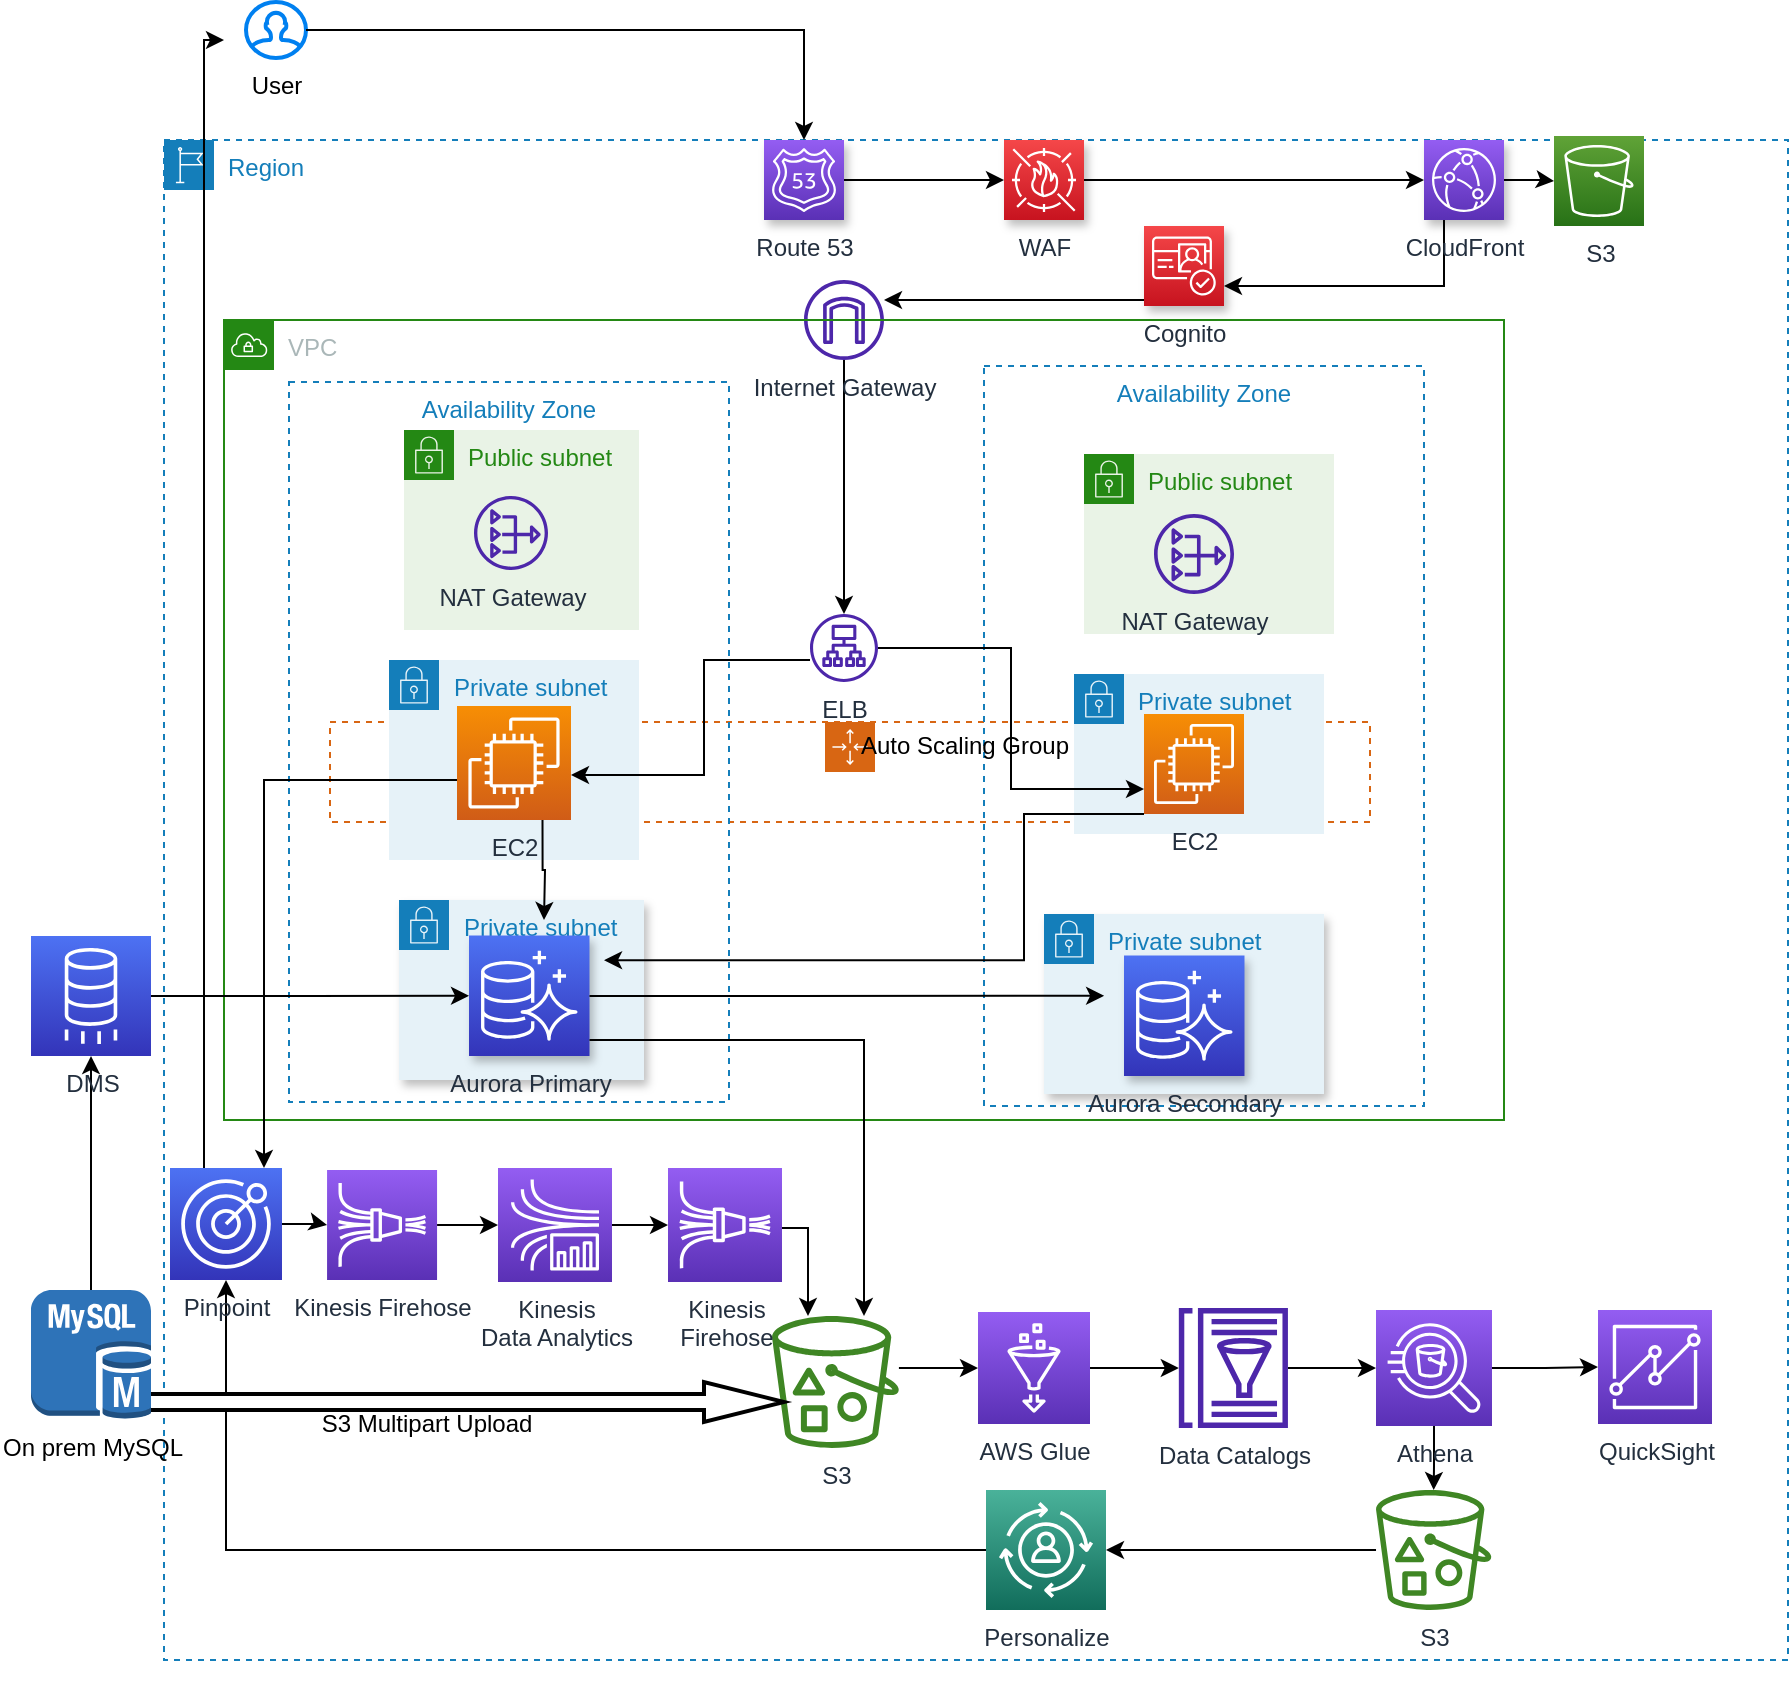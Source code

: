 <mxfile version="17.4.3" type="github">
  <diagram id="FRSoBtHujyncFjuJLg8h" name="Page-1">
    <mxGraphModel dx="2276" dy="820" grid="1" gridSize="10" guides="1" tooltips="1" connect="1" arrows="1" fold="1" page="1" pageScale="1" pageWidth="850" pageHeight="1100" math="0" shadow="0">
      <root>
        <mxCell id="0" />
        <mxCell id="1" parent="0" />
        <mxCell id="N7xInEoGNkmSRCjMhbKC-23" value="" style="points=[[0,0],[0.25,0],[0.5,0],[0.75,0],[1,0],[1,0.25],[1,0.5],[1,0.75],[1,1],[0.75,1],[0.5,1],[0.25,1],[0,1],[0,0.75],[0,0.5],[0,0.25]];outlineConnect=0;gradientColor=none;html=1;whiteSpace=wrap;fontSize=12;fontStyle=0;container=1;pointerEvents=0;collapsible=0;recursiveResize=0;shape=mxgraph.aws4.groupCenter;grIcon=mxgraph.aws4.group_auto_scaling_group;grStroke=1;strokeColor=#D86613;fillColor=none;verticalAlign=top;align=center;fontColor=#D86613;dashed=1;spacingTop=25;" parent="1" vertex="1">
          <mxGeometry x="83" y="401" width="520" height="50" as="geometry" />
        </mxCell>
        <mxCell id="N7xInEoGNkmSRCjMhbKC-1" value="Region" style="points=[[0,0],[0.25,0],[0.5,0],[0.75,0],[1,0],[1,0.25],[1,0.5],[1,0.75],[1,1],[0.75,1],[0.5,1],[0.25,1],[0,1],[0,0.75],[0,0.5],[0,0.25]];outlineConnect=0;gradientColor=none;html=1;whiteSpace=wrap;fontSize=12;fontStyle=0;container=1;pointerEvents=0;collapsible=0;recursiveResize=0;shape=mxgraph.aws4.group;grIcon=mxgraph.aws4.group_region;strokeColor=#147EBA;fillColor=none;verticalAlign=top;align=left;spacingLeft=30;fontColor=#147EBA;dashed=1;shadow=0;" parent="1" vertex="1">
          <mxGeometry y="110" width="812" height="760" as="geometry" />
        </mxCell>
        <mxCell id="N7xInEoGNkmSRCjMhbKC-61" style="edgeStyle=orthogonalEdgeStyle;rounded=0;orthogonalLoop=1;jettySize=auto;html=1;" parent="N7xInEoGNkmSRCjMhbKC-1" source="N7xInEoGNkmSRCjMhbKC-5" target="N7xInEoGNkmSRCjMhbKC-21" edge="1">
          <mxGeometry relative="1" as="geometry" />
        </mxCell>
        <mxCell id="N7xInEoGNkmSRCjMhbKC-5" value="&lt;div&gt;Internet Gateway&lt;/div&gt;&lt;div&gt;&lt;br&gt;&lt;/div&gt;" style="sketch=0;outlineConnect=0;fontColor=#232F3E;gradientColor=none;fillColor=#4D27AA;strokeColor=none;dashed=0;verticalLabelPosition=bottom;verticalAlign=top;align=center;html=1;fontSize=12;fontStyle=0;aspect=fixed;pointerEvents=1;shape=mxgraph.aws4.internet_gateway;" parent="N7xInEoGNkmSRCjMhbKC-1" vertex="1">
          <mxGeometry x="320" y="70" width="40" height="40" as="geometry" />
        </mxCell>
        <mxCell id="N7xInEoGNkmSRCjMhbKC-48" value="" style="edgeStyle=orthogonalEdgeStyle;rounded=0;orthogonalLoop=1;jettySize=auto;html=1;" parent="N7xInEoGNkmSRCjMhbKC-1" source="N7xInEoGNkmSRCjMhbKC-40" target="N7xInEoGNkmSRCjMhbKC-42" edge="1">
          <mxGeometry relative="1" as="geometry" />
        </mxCell>
        <mxCell id="N7xInEoGNkmSRCjMhbKC-40" value="&lt;div&gt;Route 53&lt;/div&gt;&lt;div&gt;&lt;br&gt;&lt;/div&gt;" style="sketch=0;points=[[0,0,0],[0.25,0,0],[0.5,0,0],[0.75,0,0],[1,0,0],[0,1,0],[0.25,1,0],[0.5,1,0],[0.75,1,0],[1,1,0],[0,0.25,0],[0,0.5,0],[0,0.75,0],[1,0.25,0],[1,0.5,0],[1,0.75,0]];outlineConnect=0;fontColor=#232F3E;gradientColor=#945DF2;gradientDirection=north;fillColor=#5A30B5;strokeColor=#ffffff;dashed=0;verticalLabelPosition=bottom;verticalAlign=top;align=center;html=1;fontSize=12;fontStyle=0;aspect=fixed;shape=mxgraph.aws4.resourceIcon;resIcon=mxgraph.aws4.route_53;shadow=1;" parent="N7xInEoGNkmSRCjMhbKC-1" vertex="1">
          <mxGeometry x="300" width="40" height="40" as="geometry" />
        </mxCell>
        <mxCell id="N7xInEoGNkmSRCjMhbKC-42" value="&lt;div&gt;WAF&lt;/div&gt;&lt;div&gt;&lt;br&gt;&lt;/div&gt;" style="sketch=0;points=[[0,0,0],[0.25,0,0],[0.5,0,0],[0.75,0,0],[1,0,0],[0,1,0],[0.25,1,0],[0.5,1,0],[0.75,1,0],[1,1,0],[0,0.25,0],[0,0.5,0],[0,0.75,0],[1,0.25,0],[1,0.5,0],[1,0.75,0]];outlineConnect=0;fontColor=#232F3E;gradientColor=#F54749;gradientDirection=north;fillColor=#C7131F;strokeColor=#ffffff;dashed=0;verticalLabelPosition=bottom;verticalAlign=top;align=center;html=1;fontSize=12;fontStyle=0;aspect=fixed;shape=mxgraph.aws4.resourceIcon;resIcon=mxgraph.aws4.waf;shadow=1;" parent="N7xInEoGNkmSRCjMhbKC-1" vertex="1">
          <mxGeometry x="420" width="40" height="40" as="geometry" />
        </mxCell>
        <mxCell id="N7xInEoGNkmSRCjMhbKC-54" value="&lt;div&gt;S3&lt;/div&gt;&lt;div&gt;&lt;br&gt;&lt;/div&gt;" style="sketch=0;points=[[0,0,0],[0.25,0,0],[0.5,0,0],[0.75,0,0],[1,0,0],[0,1,0],[0.25,1,0],[0.5,1,0],[0.75,1,0],[1,1,0],[0,0.25,0],[0,0.5,0],[0,0.75,0],[1,0.25,0],[1,0.5,0],[1,0.75,0]];outlineConnect=0;fontColor=#232F3E;gradientColor=#60A337;gradientDirection=north;fillColor=#277116;strokeColor=#ffffff;dashed=0;verticalLabelPosition=bottom;verticalAlign=top;align=center;html=1;fontSize=12;fontStyle=0;aspect=fixed;shape=mxgraph.aws4.resourceIcon;resIcon=mxgraph.aws4.s3;shadow=0;" parent="N7xInEoGNkmSRCjMhbKC-1" vertex="1">
          <mxGeometry x="695" y="-2" width="45" height="45" as="geometry" />
        </mxCell>
        <mxCell id="bzhvetLcgo5mrLud2nlG-25" value="" style="edgeStyle=orthogonalEdgeStyle;rounded=0;orthogonalLoop=1;jettySize=auto;html=1;" edge="1" parent="N7xInEoGNkmSRCjMhbKC-1" source="N7xInEoGNkmSRCjMhbKC-78" target="N7xInEoGNkmSRCjMhbKC-82">
          <mxGeometry relative="1" as="geometry">
            <Array as="points">
              <mxPoint x="380" y="614" />
              <mxPoint x="380" y="614" />
            </Array>
          </mxGeometry>
        </mxCell>
        <mxCell id="N7xInEoGNkmSRCjMhbKC-78" value="&lt;div&gt;S3&lt;/div&gt;&lt;div&gt;&lt;br&gt;&lt;/div&gt;" style="sketch=0;outlineConnect=0;fontColor=#232F3E;gradientColor=none;fillColor=#3F8624;strokeColor=none;dashed=0;verticalLabelPosition=bottom;verticalAlign=top;align=center;html=1;fontSize=12;fontStyle=0;aspect=fixed;pointerEvents=1;shape=mxgraph.aws4.bucket_with_objects;shadow=0;" parent="N7xInEoGNkmSRCjMhbKC-1" vertex="1">
          <mxGeometry x="304" y="588" width="63.47" height="66" as="geometry" />
        </mxCell>
        <mxCell id="3JxnS5d0L0PRlOjddsI_-20" value="" style="edgeStyle=orthogonalEdgeStyle;rounded=0;orthogonalLoop=1;jettySize=auto;html=1;" parent="N7xInEoGNkmSRCjMhbKC-1" source="N7xInEoGNkmSRCjMhbKC-82" target="N7xInEoGNkmSRCjMhbKC-83" edge="1">
          <mxGeometry relative="1" as="geometry" />
        </mxCell>
        <mxCell id="N7xInEoGNkmSRCjMhbKC-82" value="&lt;div&gt;AWS Glue&lt;/div&gt;&lt;div&gt;&lt;br&gt;&lt;/div&gt;" style="sketch=0;points=[[0,0,0],[0.25,0,0],[0.5,0,0],[0.75,0,0],[1,0,0],[0,1,0],[0.25,1,0],[0.5,1,0],[0.75,1,0],[1,1,0],[0,0.25,0],[0,0.5,0],[0,0.75,0],[1,0.25,0],[1,0.5,0],[1,0.75,0]];outlineConnect=0;fontColor=#232F3E;gradientColor=#945DF2;gradientDirection=north;fillColor=#5A30B5;strokeColor=#ffffff;dashed=0;verticalLabelPosition=bottom;verticalAlign=top;align=center;html=1;fontSize=12;fontStyle=0;aspect=fixed;shape=mxgraph.aws4.resourceIcon;resIcon=mxgraph.aws4.glue;shadow=0;" parent="N7xInEoGNkmSRCjMhbKC-1" vertex="1">
          <mxGeometry x="407" y="586" width="56" height="56" as="geometry" />
        </mxCell>
        <mxCell id="3JxnS5d0L0PRlOjddsI_-21" value="" style="edgeStyle=orthogonalEdgeStyle;rounded=0;orthogonalLoop=1;jettySize=auto;html=1;" parent="N7xInEoGNkmSRCjMhbKC-1" source="N7xInEoGNkmSRCjMhbKC-83" target="N7xInEoGNkmSRCjMhbKC-84" edge="1">
          <mxGeometry relative="1" as="geometry" />
        </mxCell>
        <mxCell id="N7xInEoGNkmSRCjMhbKC-83" value="&lt;div&gt;Data Catalogs&lt;/div&gt;&lt;div&gt;&lt;br&gt;&lt;/div&gt;" style="sketch=0;outlineConnect=0;fontColor=#232F3E;gradientColor=none;fillColor=#4D27AA;strokeColor=none;dashed=0;verticalLabelPosition=bottom;verticalAlign=top;align=center;html=1;fontSize=12;fontStyle=0;aspect=fixed;pointerEvents=1;shape=mxgraph.aws4.glue_data_catalog;shadow=0;" parent="N7xInEoGNkmSRCjMhbKC-1" vertex="1">
          <mxGeometry x="507" y="584" width="55.38" height="60" as="geometry" />
        </mxCell>
        <mxCell id="3JxnS5d0L0PRlOjddsI_-26" value="" style="edgeStyle=orthogonalEdgeStyle;rounded=0;orthogonalLoop=1;jettySize=auto;html=1;" parent="N7xInEoGNkmSRCjMhbKC-1" source="N7xInEoGNkmSRCjMhbKC-84" target="N7xInEoGNkmSRCjMhbKC-85" edge="1">
          <mxGeometry relative="1" as="geometry" />
        </mxCell>
        <mxCell id="3JxnS5d0L0PRlOjddsI_-29" value="" style="edgeStyle=orthogonalEdgeStyle;rounded=0;orthogonalLoop=1;jettySize=auto;html=1;" parent="N7xInEoGNkmSRCjMhbKC-1" source="N7xInEoGNkmSRCjMhbKC-84" target="kzWBI1e0YCosuCWZ6FZc-17" edge="1">
          <mxGeometry relative="1" as="geometry" />
        </mxCell>
        <mxCell id="N7xInEoGNkmSRCjMhbKC-84" value="Athena" style="sketch=0;points=[[0,0,0],[0.25,0,0],[0.5,0,0],[0.75,0,0],[1,0,0],[0,1,0],[0.25,1,0],[0.5,1,0],[0.75,1,0],[1,1,0],[0,0.25,0],[0,0.5,0],[0,0.75,0],[1,0.25,0],[1,0.5,0],[1,0.75,0]];outlineConnect=0;fontColor=#232F3E;gradientColor=#945DF2;gradientDirection=north;fillColor=#5A30B5;strokeColor=#ffffff;dashed=0;verticalLabelPosition=bottom;verticalAlign=top;align=center;html=1;fontSize=12;fontStyle=0;aspect=fixed;shape=mxgraph.aws4.resourceIcon;resIcon=mxgraph.aws4.athena;shadow=0;" parent="N7xInEoGNkmSRCjMhbKC-1" vertex="1">
          <mxGeometry x="606" y="585" width="58" height="58" as="geometry" />
        </mxCell>
        <mxCell id="N7xInEoGNkmSRCjMhbKC-85" value="&lt;div&gt;QuickSight&lt;/div&gt;&lt;div&gt;&lt;br&gt;&lt;/div&gt;" style="sketch=0;points=[[0,0,0],[0.25,0,0],[0.5,0,0],[0.75,0,0],[1,0,0],[0,1,0],[0.25,1,0],[0.5,1,0],[0.75,1,0],[1,1,0],[0,0.25,0],[0,0.5,0],[0,0.75,0],[1,0.25,0],[1,0.5,0],[1,0.75,0]];outlineConnect=0;fontColor=#232F3E;gradientColor=#945DF2;gradientDirection=north;fillColor=#5A30B5;strokeColor=#ffffff;dashed=0;verticalLabelPosition=bottom;verticalAlign=top;align=center;html=1;fontSize=12;fontStyle=0;aspect=fixed;shape=mxgraph.aws4.resourceIcon;resIcon=mxgraph.aws4.quicksight;shadow=0;" parent="N7xInEoGNkmSRCjMhbKC-1" vertex="1">
          <mxGeometry x="717" y="585" width="57" height="57" as="geometry" />
        </mxCell>
        <mxCell id="3JxnS5d0L0PRlOjddsI_-23" style="edgeStyle=orthogonalEdgeStyle;rounded=0;orthogonalLoop=1;jettySize=auto;html=1;" parent="N7xInEoGNkmSRCjMhbKC-1" source="kzWBI1e0YCosuCWZ6FZc-17" target="kzWBI1e0YCosuCWZ6FZc-21" edge="1">
          <mxGeometry relative="1" as="geometry" />
        </mxCell>
        <mxCell id="kzWBI1e0YCosuCWZ6FZc-17" value="&lt;div&gt;S3&lt;/div&gt;&lt;div&gt;&lt;br&gt;&lt;/div&gt;" style="sketch=0;outlineConnect=0;fontColor=#232F3E;gradientColor=none;fillColor=#3F8624;strokeColor=none;dashed=0;verticalLabelPosition=bottom;verticalAlign=top;align=center;html=1;fontSize=12;fontStyle=0;aspect=fixed;pointerEvents=1;shape=mxgraph.aws4.bucket_with_objects;shadow=0;" parent="N7xInEoGNkmSRCjMhbKC-1" vertex="1">
          <mxGeometry x="606" y="675" width="57.7" height="60" as="geometry" />
        </mxCell>
        <mxCell id="3JxnS5d0L0PRlOjddsI_-24" style="edgeStyle=orthogonalEdgeStyle;rounded=0;orthogonalLoop=1;jettySize=auto;html=1;" parent="N7xInEoGNkmSRCjMhbKC-1" source="kzWBI1e0YCosuCWZ6FZc-21" target="kzWBI1e0YCosuCWZ6FZc-22" edge="1">
          <mxGeometry relative="1" as="geometry" />
        </mxCell>
        <mxCell id="kzWBI1e0YCosuCWZ6FZc-21" value="Personalize" style="sketch=0;points=[[0,0,0],[0.25,0,0],[0.5,0,0],[0.75,0,0],[1,0,0],[0,1,0],[0.25,1,0],[0.5,1,0],[0.75,1,0],[1,1,0],[0,0.25,0],[0,0.5,0],[0,0.75,0],[1,0.25,0],[1,0.5,0],[1,0.75,0]];outlineConnect=0;fontColor=#232F3E;gradientColor=#4AB29A;gradientDirection=north;fillColor=#116D5B;strokeColor=#ffffff;dashed=0;verticalLabelPosition=bottom;verticalAlign=top;align=center;html=1;fontSize=12;fontStyle=0;aspect=fixed;shape=mxgraph.aws4.resourceIcon;resIcon=mxgraph.aws4.personalize;shadow=0;" parent="N7xInEoGNkmSRCjMhbKC-1" vertex="1">
          <mxGeometry x="411" y="675" width="60" height="60" as="geometry" />
        </mxCell>
        <mxCell id="3JxnS5d0L0PRlOjddsI_-15" value="" style="edgeStyle=orthogonalEdgeStyle;rounded=0;orthogonalLoop=1;jettySize=auto;html=1;" parent="N7xInEoGNkmSRCjMhbKC-1" source="kzWBI1e0YCosuCWZ6FZc-22" target="9L9DxB8QzJWixhtIkp88-1" edge="1">
          <mxGeometry relative="1" as="geometry" />
        </mxCell>
        <mxCell id="kzWBI1e0YCosuCWZ6FZc-22" value="Pinpoint" style="sketch=0;points=[[0,0,0],[0.25,0,0],[0.5,0,0],[0.75,0,0],[1,0,0],[0,1,0],[0.25,1,0],[0.5,1,0],[0.75,1,0],[1,1,0],[0,0.25,0],[0,0.5,0],[0,0.75,0],[1,0.25,0],[1,0.5,0],[1,0.75,0]];outlineConnect=0;fontColor=#232F3E;gradientColor=#4D72F3;gradientDirection=north;fillColor=#3334B9;strokeColor=#ffffff;dashed=0;verticalLabelPosition=bottom;verticalAlign=top;align=center;html=1;fontSize=12;fontStyle=0;aspect=fixed;shape=mxgraph.aws4.resourceIcon;resIcon=mxgraph.aws4.pinpoint;shadow=0;" parent="N7xInEoGNkmSRCjMhbKC-1" vertex="1">
          <mxGeometry x="3" y="514" width="56" height="56" as="geometry" />
        </mxCell>
        <mxCell id="N7xInEoGNkmSRCjMhbKC-2" value="VPC" style="points=[[0,0],[0.25,0],[0.5,0],[0.75,0],[1,0],[1,0.25],[1,0.5],[1,0.75],[1,1],[0.75,1],[0.5,1],[0.25,1],[0,1],[0,0.75],[0,0.5],[0,0.25]];outlineConnect=0;gradientColor=none;html=1;whiteSpace=wrap;fontSize=12;fontStyle=0;container=1;pointerEvents=0;collapsible=0;recursiveResize=0;shape=mxgraph.aws4.group;grIcon=mxgraph.aws4.group_vpc;strokeColor=#248814;fillColor=none;verticalAlign=top;align=left;spacingLeft=30;fontColor=#AAB7B8;dashed=0;" parent="N7xInEoGNkmSRCjMhbKC-1" vertex="1">
          <mxGeometry x="30" y="90" width="640" height="400" as="geometry" />
        </mxCell>
        <mxCell id="N7xInEoGNkmSRCjMhbKC-28" value="Private subnet" style="points=[[0,0],[0.25,0],[0.5,0],[0.75,0],[1,0],[1,0.25],[1,0.5],[1,0.75],[1,1],[0.75,1],[0.5,1],[0.25,1],[0,1],[0,0.75],[0,0.5],[0,0.25]];outlineConnect=0;gradientColor=none;html=1;whiteSpace=wrap;fontSize=12;fontStyle=0;container=1;pointerEvents=0;collapsible=0;recursiveResize=0;shape=mxgraph.aws4.group;grIcon=mxgraph.aws4.group_security_group;grStroke=0;strokeColor=#147EBA;fillColor=#E6F2F8;verticalAlign=top;align=left;spacingLeft=30;fontColor=#147EBA;dashed=0;shadow=1;" parent="N7xInEoGNkmSRCjMhbKC-2" vertex="1">
          <mxGeometry x="87.5" y="290" width="122.5" height="90" as="geometry" />
        </mxCell>
        <mxCell id="N7xInEoGNkmSRCjMhbKC-6" value="Availability Zone" style="fillColor=none;strokeColor=#147EBA;dashed=1;verticalAlign=top;fontStyle=0;fontColor=#147EBA;" parent="N7xInEoGNkmSRCjMhbKC-28" vertex="1">
          <mxGeometry x="-55" y="-259" width="220" height="360" as="geometry" />
        </mxCell>
        <mxCell id="N7xInEoGNkmSRCjMhbKC-8" value="Public subnet" style="points=[[0,0],[0.25,0],[0.5,0],[0.75,0],[1,0],[1,0.25],[1,0.5],[1,0.75],[1,1],[0.75,1],[0.5,1],[0.25,1],[0,1],[0,0.75],[0,0.5],[0,0.25]];outlineConnect=0;gradientColor=none;html=1;whiteSpace=wrap;fontSize=12;fontStyle=0;container=1;pointerEvents=0;collapsible=0;recursiveResize=0;shape=mxgraph.aws4.group;grIcon=mxgraph.aws4.group_security_group;grStroke=0;strokeColor=#248814;fillColor=#E9F3E6;verticalAlign=top;align=left;spacingLeft=30;fontColor=#248814;dashed=0;" parent="N7xInEoGNkmSRCjMhbKC-28" vertex="1">
          <mxGeometry x="2.5" y="-235" width="117.5" height="100" as="geometry" />
        </mxCell>
        <mxCell id="N7xInEoGNkmSRCjMhbKC-14" value="NAT Gateway" style="sketch=0;outlineConnect=0;fontColor=#232F3E;gradientColor=none;fillColor=#4D27AA;strokeColor=none;dashed=0;verticalLabelPosition=bottom;verticalAlign=top;align=center;html=1;fontSize=12;fontStyle=0;aspect=fixed;pointerEvents=1;shape=mxgraph.aws4.nat_gateway;" parent="N7xInEoGNkmSRCjMhbKC-8" vertex="1">
          <mxGeometry x="35" y="33" width="37" height="37" as="geometry" />
        </mxCell>
        <mxCell id="N7xInEoGNkmSRCjMhbKC-11" value="Private subnet" style="points=[[0,0],[0.25,0],[0.5,0],[0.75,0],[1,0],[1,0.25],[1,0.5],[1,0.75],[1,1],[0.75,1],[0.5,1],[0.25,1],[0,1],[0,0.75],[0,0.5],[0,0.25]];outlineConnect=0;gradientColor=none;html=1;whiteSpace=wrap;fontSize=12;fontStyle=0;container=1;pointerEvents=0;collapsible=0;recursiveResize=0;shape=mxgraph.aws4.group;grIcon=mxgraph.aws4.group_security_group;grStroke=0;strokeColor=#147EBA;fillColor=#E6F2F8;verticalAlign=top;align=left;spacingLeft=30;fontColor=#147EBA;dashed=0;" parent="N7xInEoGNkmSRCjMhbKC-28" vertex="1">
          <mxGeometry x="-5" y="-120" width="125" height="100" as="geometry" />
        </mxCell>
        <mxCell id="N7xInEoGNkmSRCjMhbKC-16" value="EC2 " style="sketch=0;points=[[0,0,0],[0.25,0,0],[0.5,0,0],[0.75,0,0],[1,0,0],[0,1,0],[0.25,1,0],[0.5,1,0],[0.75,1,0],[1,1,0],[0,0.25,0],[0,0.5,0],[0,0.75,0],[1,0.25,0],[1,0.5,0],[1,0.75,0]];outlineConnect=0;fontColor=#232F3E;gradientColor=#F78E04;gradientDirection=north;fillColor=#D05C17;strokeColor=#ffffff;dashed=0;verticalLabelPosition=bottom;verticalAlign=top;align=center;html=1;fontSize=12;fontStyle=0;aspect=fixed;shape=mxgraph.aws4.resourceIcon;resIcon=mxgraph.aws4.ec2;" parent="N7xInEoGNkmSRCjMhbKC-11" vertex="1">
          <mxGeometry x="34" y="23" width="57" height="57" as="geometry" />
        </mxCell>
        <mxCell id="N7xInEoGNkmSRCjMhbKC-37" value="&lt;div&gt;Aurora Primary&lt;/div&gt;&lt;div&gt;&lt;br&gt;&lt;/div&gt;" style="sketch=0;points=[[0,0,0],[0.25,0,0],[0.5,0,0],[0.75,0,0],[1,0,0],[0,1,0],[0.25,1,0],[0.5,1,0],[0.75,1,0],[1,1,0],[0,0.25,0],[0,0.5,0],[0,0.75,0],[1,0.25,0],[1,0.5,0],[1,0.75,0]];outlineConnect=0;fontColor=#232F3E;gradientColor=#4D72F3;gradientDirection=north;fillColor=#3334B9;strokeColor=#ffffff;dashed=0;verticalLabelPosition=bottom;verticalAlign=top;align=center;html=1;fontSize=12;fontStyle=0;aspect=fixed;shape=mxgraph.aws4.resourceIcon;resIcon=mxgraph.aws4.aurora;shadow=1;" parent="N7xInEoGNkmSRCjMhbKC-28" vertex="1">
          <mxGeometry x="35" y="17.75" width="60.25" height="60.25" as="geometry" />
        </mxCell>
        <mxCell id="N7xInEoGNkmSRCjMhbKC-79" style="rounded=0;orthogonalLoop=1;jettySize=auto;html=1;edgeStyle=orthogonalEdgeStyle;exitX=0.75;exitY=1;exitDx=0;exitDy=0;exitPerimeter=0;" parent="N7xInEoGNkmSRCjMhbKC-28" source="N7xInEoGNkmSRCjMhbKC-16" edge="1">
          <mxGeometry relative="1" as="geometry">
            <mxPoint x="72.5" y="10" as="targetPoint" />
          </mxGeometry>
        </mxCell>
        <mxCell id="N7xInEoGNkmSRCjMhbKC-62" style="edgeStyle=orthogonalEdgeStyle;rounded=0;orthogonalLoop=1;jettySize=auto;html=1;entryX=1;entryY=0.5;entryDx=0;entryDy=0;entryPerimeter=0;" parent="N7xInEoGNkmSRCjMhbKC-2" edge="1">
          <mxGeometry relative="1" as="geometry">
            <mxPoint x="293" y="170" as="sourcePoint" />
            <mxPoint x="173.5" y="227.5" as="targetPoint" />
            <Array as="points">
              <mxPoint x="240" y="170" />
              <mxPoint x="240" y="228" />
            </Array>
          </mxGeometry>
        </mxCell>
        <mxCell id="N7xInEoGNkmSRCjMhbKC-21" value="ELB" style="sketch=0;outlineConnect=0;fontColor=#232F3E;gradientColor=none;fillColor=#4D27AA;strokeColor=none;dashed=0;verticalLabelPosition=bottom;verticalAlign=top;align=center;html=1;fontSize=12;fontStyle=0;aspect=fixed;pointerEvents=1;shape=mxgraph.aws4.application_load_balancer;" parent="N7xInEoGNkmSRCjMhbKC-2" vertex="1">
          <mxGeometry x="293" y="147" width="34" height="34" as="geometry" />
        </mxCell>
        <mxCell id="N7xInEoGNkmSRCjMhbKC-34" value="Private subnet" style="points=[[0,0],[0.25,0],[0.5,0],[0.75,0],[1,0],[1,0.25],[1,0.5],[1,0.75],[1,1],[0.75,1],[0.5,1],[0.25,1],[0,1],[0,0.75],[0,0.5],[0,0.25]];outlineConnect=0;gradientColor=none;html=1;whiteSpace=wrap;fontSize=12;fontStyle=0;container=1;pointerEvents=0;collapsible=0;recursiveResize=0;shape=mxgraph.aws4.group;grIcon=mxgraph.aws4.group_security_group;grStroke=0;strokeColor=#147EBA;fillColor=#E6F2F8;verticalAlign=top;align=left;spacingLeft=30;fontColor=#147EBA;dashed=0;shadow=1;" parent="N7xInEoGNkmSRCjMhbKC-2" vertex="1">
          <mxGeometry x="410" y="297" width="140" height="90" as="geometry" />
        </mxCell>
        <mxCell id="N7xInEoGNkmSRCjMhbKC-7" value="Availability Zone" style="fillColor=none;strokeColor=#147EBA;dashed=1;verticalAlign=top;fontStyle=0;fontColor=#147EBA;" parent="N7xInEoGNkmSRCjMhbKC-34" vertex="1">
          <mxGeometry x="-30" y="-274" width="220" height="370" as="geometry" />
        </mxCell>
        <mxCell id="N7xInEoGNkmSRCjMhbKC-38" value="&lt;div&gt;Aurora Secondary&lt;/div&gt;&lt;div&gt;&lt;br&gt;&lt;/div&gt;" style="sketch=0;points=[[0,0,0],[0.25,0,0],[0.5,0,0],[0.75,0,0],[1,0,0],[0,1,0],[0.25,1,0],[0.5,1,0],[0.75,1,0],[1,1,0],[0,0.25,0],[0,0.5,0],[0,0.75,0],[1,0.25,0],[1,0.5,0],[1,0.75,0]];outlineConnect=0;fontColor=#232F3E;gradientColor=#4D72F3;gradientDirection=north;fillColor=#3334B9;strokeColor=#ffffff;dashed=0;verticalLabelPosition=bottom;verticalAlign=top;align=center;html=1;fontSize=12;fontStyle=0;aspect=fixed;shape=mxgraph.aws4.resourceIcon;resIcon=mxgraph.aws4.aurora;shadow=1;" parent="N7xInEoGNkmSRCjMhbKC-34" vertex="1">
          <mxGeometry x="40" y="20.75" width="60.25" height="60.25" as="geometry" />
        </mxCell>
        <mxCell id="N7xInEoGNkmSRCjMhbKC-13" value="Private subnet" style="points=[[0,0],[0.25,0],[0.5,0],[0.75,0],[1,0],[1,0.25],[1,0.5],[1,0.75],[1,1],[0.75,1],[0.5,1],[0.25,1],[0,1],[0,0.75],[0,0.5],[0,0.25]];outlineConnect=0;gradientColor=none;html=1;whiteSpace=wrap;fontSize=12;fontStyle=0;container=1;pointerEvents=0;collapsible=0;recursiveResize=0;shape=mxgraph.aws4.group;grIcon=mxgraph.aws4.group_security_group;grStroke=0;strokeColor=#147EBA;fillColor=#E6F2F8;verticalAlign=top;align=left;spacingLeft=30;fontColor=#147EBA;dashed=0;" parent="N7xInEoGNkmSRCjMhbKC-34" vertex="1">
          <mxGeometry x="15" y="-120" width="125" height="80" as="geometry" />
        </mxCell>
        <mxCell id="N7xInEoGNkmSRCjMhbKC-17" value="EC2" style="sketch=0;points=[[0,0,0],[0.25,0,0],[0.5,0,0],[0.75,0,0],[1,0,0],[0,1,0],[0.25,1,0],[0.5,1,0],[0.75,1,0],[1,1,0],[0,0.25,0],[0,0.5,0],[0,0.75,0],[1,0.25,0],[1,0.5,0],[1,0.75,0]];outlineConnect=0;fontColor=#232F3E;gradientColor=#F78E04;gradientDirection=north;fillColor=#D05C17;strokeColor=#ffffff;dashed=0;verticalLabelPosition=bottom;verticalAlign=top;align=center;html=1;fontSize=12;fontStyle=0;aspect=fixed;shape=mxgraph.aws4.resourceIcon;resIcon=mxgraph.aws4.ec2;" parent="N7xInEoGNkmSRCjMhbKC-13" vertex="1">
          <mxGeometry x="35" y="20" width="50" height="50" as="geometry" />
        </mxCell>
        <mxCell id="N7xInEoGNkmSRCjMhbKC-10" value="Public subnet" style="points=[[0,0],[0.25,0],[0.5,0],[0.75,0],[1,0],[1,0.25],[1,0.5],[1,0.75],[1,1],[0.75,1],[0.5,1],[0.25,1],[0,1],[0,0.75],[0,0.5],[0,0.25]];outlineConnect=0;gradientColor=none;html=1;whiteSpace=wrap;fontSize=12;fontStyle=0;container=1;pointerEvents=0;collapsible=0;recursiveResize=0;shape=mxgraph.aws4.group;grIcon=mxgraph.aws4.group_security_group;grStroke=0;strokeColor=#248814;fillColor=#E9F3E6;verticalAlign=top;align=left;spacingLeft=30;fontColor=#248814;dashed=0;" parent="N7xInEoGNkmSRCjMhbKC-34" vertex="1">
          <mxGeometry x="20" y="-230" width="125" height="90" as="geometry" />
        </mxCell>
        <mxCell id="N7xInEoGNkmSRCjMhbKC-15" value="NAT Gateway" style="sketch=0;outlineConnect=0;fontColor=#232F3E;gradientColor=none;fillColor=#4D27AA;strokeColor=none;dashed=0;verticalLabelPosition=bottom;verticalAlign=top;align=center;html=1;fontSize=12;fontStyle=0;aspect=fixed;pointerEvents=1;shape=mxgraph.aws4.nat_gateway;" parent="N7xInEoGNkmSRCjMhbKC-10" vertex="1">
          <mxGeometry x="35" y="30" width="40" height="40" as="geometry" />
        </mxCell>
        <mxCell id="N7xInEoGNkmSRCjMhbKC-66" style="edgeStyle=orthogonalEdgeStyle;rounded=0;orthogonalLoop=1;jettySize=auto;html=1;entryX=0;entryY=0.75;entryDx=0;entryDy=0;entryPerimeter=0;" parent="N7xInEoGNkmSRCjMhbKC-2" source="N7xInEoGNkmSRCjMhbKC-21" target="N7xInEoGNkmSRCjMhbKC-17" edge="1">
          <mxGeometry relative="1" as="geometry" />
        </mxCell>
        <mxCell id="kzWBI1e0YCosuCWZ6FZc-39" style="edgeStyle=elbowEdgeStyle;rounded=0;orthogonalLoop=1;jettySize=auto;html=1;entryX=0.716;entryY=0.803;entryDx=0;entryDy=0;entryPerimeter=0;exitX=0;exitY=1;exitDx=0;exitDy=0;exitPerimeter=0;" parent="N7xInEoGNkmSRCjMhbKC-2" source="N7xInEoGNkmSRCjMhbKC-17" target="N7xInEoGNkmSRCjMhbKC-6" edge="1">
          <mxGeometry relative="1" as="geometry">
            <Array as="points">
              <mxPoint x="400" y="260" />
            </Array>
          </mxGeometry>
        </mxCell>
        <mxCell id="KpPnUwd9CYFddK_aKl7O-1" style="edgeStyle=orthogonalEdgeStyle;rounded=0;orthogonalLoop=1;jettySize=auto;html=1;entryX=0.273;entryY=0.851;entryDx=0;entryDy=0;entryPerimeter=0;" parent="N7xInEoGNkmSRCjMhbKC-2" source="N7xInEoGNkmSRCjMhbKC-37" target="N7xInEoGNkmSRCjMhbKC-7" edge="1">
          <mxGeometry relative="1" as="geometry" />
        </mxCell>
        <mxCell id="bzhvetLcgo5mrLud2nlG-22" style="edgeStyle=orthogonalEdgeStyle;rounded=0;orthogonalLoop=1;jettySize=auto;html=1;" edge="1" parent="N7xInEoGNkmSRCjMhbKC-1" source="9L9DxB8QzJWixhtIkp88-1" target="bzhvetLcgo5mrLud2nlG-7">
          <mxGeometry relative="1" as="geometry" />
        </mxCell>
        <mxCell id="9L9DxB8QzJWixhtIkp88-1" value="&lt;div&gt;Kinesis Firehose&lt;/div&gt;&lt;div&gt;&lt;br&gt;&lt;/div&gt;" style="sketch=0;points=[[0,0,0],[0.25,0,0],[0.5,0,0],[0.75,0,0],[1,0,0],[0,1,0],[0.25,1,0],[0.5,1,0],[0.75,1,0],[1,1,0],[0,0.25,0],[0,0.5,0],[0,0.75,0],[1,0.25,0],[1,0.5,0],[1,0.75,0]];outlineConnect=0;fontColor=#232F3E;gradientColor=#945DF2;gradientDirection=north;fillColor=#5A30B5;strokeColor=#ffffff;dashed=0;verticalLabelPosition=bottom;verticalAlign=top;align=center;html=1;fontSize=12;fontStyle=0;aspect=fixed;shape=mxgraph.aws4.resourceIcon;resIcon=mxgraph.aws4.kinesis_data_firehose;" parent="N7xInEoGNkmSRCjMhbKC-1" vertex="1">
          <mxGeometry x="81.53" y="515" width="55" height="55" as="geometry" />
        </mxCell>
        <mxCell id="_YRTDPOn86YgNdww-QST-19" style="edgeStyle=orthogonalEdgeStyle;rounded=0;orthogonalLoop=1;jettySize=auto;html=1;" parent="N7xInEoGNkmSRCjMhbKC-1" source="N7xInEoGNkmSRCjMhbKC-41" target="N7xInEoGNkmSRCjMhbKC-5" edge="1">
          <mxGeometry relative="1" as="geometry">
            <Array as="points">
              <mxPoint x="380" y="80" />
              <mxPoint x="380" y="80" />
            </Array>
          </mxGeometry>
        </mxCell>
        <mxCell id="N7xInEoGNkmSRCjMhbKC-41" value="&lt;div&gt;Cognito&lt;/div&gt;&lt;div&gt;&lt;br&gt;&lt;/div&gt;" style="sketch=0;points=[[0,0,0],[0.25,0,0],[0.5,0,0],[0.75,0,0],[1,0,0],[0,1,0],[0.25,1,0],[0.5,1,0],[0.75,1,0],[1,1,0],[0,0.25,0],[0,0.5,0],[0,0.75,0],[1,0.25,0],[1,0.5,0],[1,0.75,0]];outlineConnect=0;fontColor=#232F3E;gradientColor=#F54749;gradientDirection=north;fillColor=#C7131F;strokeColor=#ffffff;dashed=0;verticalLabelPosition=bottom;verticalAlign=top;align=center;html=1;fontSize=12;fontStyle=0;aspect=fixed;shape=mxgraph.aws4.resourceIcon;resIcon=mxgraph.aws4.cognito;shadow=1;" parent="N7xInEoGNkmSRCjMhbKC-1" vertex="1">
          <mxGeometry x="490" y="43" width="40" height="40" as="geometry" />
        </mxCell>
        <mxCell id="3JxnS5d0L0PRlOjddsI_-13" value="" style="verticalLabelPosition=bottom;verticalAlign=top;html=1;strokeWidth=2;shape=mxgraph.arrows2.arrow;dy=0.6;dx=40;notch=0;" parent="N7xInEoGNkmSRCjMhbKC-1" vertex="1">
          <mxGeometry x="-10" y="621" width="320" height="20" as="geometry" />
        </mxCell>
        <mxCell id="3JxnS5d0L0PRlOjddsI_-18" style="edgeStyle=orthogonalEdgeStyle;rounded=0;orthogonalLoop=1;jettySize=auto;html=1;" parent="N7xInEoGNkmSRCjMhbKC-1" source="N7xInEoGNkmSRCjMhbKC-16" target="kzWBI1e0YCosuCWZ6FZc-22" edge="1">
          <mxGeometry relative="1" as="geometry">
            <Array as="points">
              <mxPoint x="50" y="320" />
            </Array>
          </mxGeometry>
        </mxCell>
        <mxCell id="bzhvetLcgo5mrLud2nlG-21" value="" style="edgeStyle=orthogonalEdgeStyle;rounded=0;orthogonalLoop=1;jettySize=auto;html=1;" edge="1" parent="N7xInEoGNkmSRCjMhbKC-1" source="bzhvetLcgo5mrLud2nlG-7" target="bzhvetLcgo5mrLud2nlG-13">
          <mxGeometry relative="1" as="geometry" />
        </mxCell>
        <mxCell id="bzhvetLcgo5mrLud2nlG-7" value="&lt;div&gt;Kinesis&lt;/div&gt;&lt;div&gt;Data Analytics&lt;/div&gt;&lt;div&gt;&lt;br&gt;&lt;/div&gt;" style="sketch=0;points=[[0,0,0],[0.25,0,0],[0.5,0,0],[0.75,0,0],[1,0,0],[0,1,0],[0.25,1,0],[0.5,1,0],[0.75,1,0],[1,1,0],[0,0.25,0],[0,0.5,0],[0,0.75,0],[1,0.25,0],[1,0.5,0],[1,0.75,0]];outlineConnect=0;fontColor=#232F3E;gradientColor=#945DF2;gradientDirection=north;fillColor=#5A30B5;strokeColor=#ffffff;dashed=0;verticalLabelPosition=bottom;verticalAlign=top;align=center;html=1;fontSize=12;fontStyle=0;aspect=fixed;shape=mxgraph.aws4.resourceIcon;resIcon=mxgraph.aws4.kinesis_data_analytics;" vertex="1" parent="N7xInEoGNkmSRCjMhbKC-1">
          <mxGeometry x="167" y="514" width="57" height="57" as="geometry" />
        </mxCell>
        <mxCell id="bzhvetLcgo5mrLud2nlG-20" style="edgeStyle=orthogonalEdgeStyle;rounded=0;orthogonalLoop=1;jettySize=auto;html=1;" edge="1" parent="N7xInEoGNkmSRCjMhbKC-1" source="bzhvetLcgo5mrLud2nlG-13">
          <mxGeometry relative="1" as="geometry">
            <mxPoint x="322" y="588" as="targetPoint" />
            <Array as="points">
              <mxPoint x="322" y="544" />
            </Array>
          </mxGeometry>
        </mxCell>
        <mxCell id="bzhvetLcgo5mrLud2nlG-13" value="&lt;div&gt;Kinesis&lt;/div&gt;&lt;div&gt;Firehose&lt;/div&gt;&lt;div&gt;&lt;br&gt;&lt;/div&gt;" style="sketch=0;points=[[0,0,0],[0.25,0,0],[0.5,0,0],[0.75,0,0],[1,0,0],[0,1,0],[0.25,1,0],[0.5,1,0],[0.75,1,0],[1,1,0],[0,0.25,0],[0,0.5,0],[0,0.75,0],[1,0.25,0],[1,0.5,0],[1,0.75,0]];outlineConnect=0;fontColor=#232F3E;gradientColor=#945DF2;gradientDirection=north;fillColor=#5A30B5;strokeColor=#ffffff;dashed=0;verticalLabelPosition=bottom;verticalAlign=top;align=center;html=1;fontSize=12;fontStyle=0;aspect=fixed;shape=mxgraph.aws4.resourceIcon;resIcon=mxgraph.aws4.kinesis_data_firehose;" vertex="1" parent="N7xInEoGNkmSRCjMhbKC-1">
          <mxGeometry x="252" y="514" width="57" height="57" as="geometry" />
        </mxCell>
        <mxCell id="bzhvetLcgo5mrLud2nlG-17" style="edgeStyle=orthogonalEdgeStyle;rounded=0;orthogonalLoop=1;jettySize=auto;html=1;" edge="1" parent="N7xInEoGNkmSRCjMhbKC-1" source="N7xInEoGNkmSRCjMhbKC-37" target="N7xInEoGNkmSRCjMhbKC-78">
          <mxGeometry relative="1" as="geometry">
            <Array as="points">
              <mxPoint x="350" y="450" />
            </Array>
          </mxGeometry>
        </mxCell>
        <mxCell id="N7xInEoGNkmSRCjMhbKC-55" style="edgeStyle=orthogonalEdgeStyle;rounded=0;orthogonalLoop=1;jettySize=auto;html=1;entryX=0;entryY=0.5;entryDx=0;entryDy=0;entryPerimeter=0;" parent="1" source="N7xInEoGNkmSRCjMhbKC-43" target="N7xInEoGNkmSRCjMhbKC-54" edge="1">
          <mxGeometry relative="1" as="geometry" />
        </mxCell>
        <mxCell id="_YRTDPOn86YgNdww-QST-20" style="edgeStyle=orthogonalEdgeStyle;rounded=0;orthogonalLoop=1;jettySize=auto;html=1;entryX=1;entryY=0.75;entryDx=0;entryDy=0;entryPerimeter=0;" parent="1" source="N7xInEoGNkmSRCjMhbKC-43" target="N7xInEoGNkmSRCjMhbKC-41" edge="1">
          <mxGeometry relative="1" as="geometry">
            <Array as="points">
              <mxPoint x="640" y="183" />
            </Array>
          </mxGeometry>
        </mxCell>
        <mxCell id="N7xInEoGNkmSRCjMhbKC-43" value="&lt;div&gt;CloudFront&lt;/div&gt;&lt;div&gt;&lt;br&gt;&lt;/div&gt;" style="sketch=0;points=[[0,0,0],[0.25,0,0],[0.5,0,0],[0.75,0,0],[1,0,0],[0,1,0],[0.25,1,0],[0.5,1,0],[0.75,1,0],[1,1,0],[0,0.25,0],[0,0.5,0],[0,0.75,0],[1,0.25,0],[1,0.5,0],[1,0.75,0]];outlineConnect=0;fontColor=#232F3E;gradientColor=#945DF2;gradientDirection=north;fillColor=#5A30B5;strokeColor=#ffffff;dashed=0;verticalLabelPosition=bottom;verticalAlign=top;align=center;html=1;fontSize=12;fontStyle=0;aspect=fixed;shape=mxgraph.aws4.resourceIcon;resIcon=mxgraph.aws4.cloudfront;shadow=1;" parent="1" vertex="1">
          <mxGeometry x="630" y="110" width="40" height="40" as="geometry" />
        </mxCell>
        <mxCell id="N7xInEoGNkmSRCjMhbKC-53" style="edgeStyle=orthogonalEdgeStyle;rounded=0;orthogonalLoop=1;jettySize=auto;html=1;entryX=0;entryY=0.5;entryDx=0;entryDy=0;entryPerimeter=0;" parent="1" source="N7xInEoGNkmSRCjMhbKC-42" target="N7xInEoGNkmSRCjMhbKC-43" edge="1">
          <mxGeometry relative="1" as="geometry" />
        </mxCell>
        <mxCell id="N7xInEoGNkmSRCjMhbKC-68" value="&lt;div&gt;Auto Scaling Group&lt;/div&gt;&lt;div&gt;&lt;br&gt;&lt;/div&gt;" style="text;html=1;align=center;verticalAlign=middle;resizable=0;points=[];autosize=1;strokeColor=none;fillColor=none;" parent="1" vertex="1">
          <mxGeometry x="340" y="405" width="120" height="30" as="geometry" />
        </mxCell>
        <mxCell id="bzhvetLcgo5mrLud2nlG-5" value="" style="edgeStyle=orthogonalEdgeStyle;rounded=0;orthogonalLoop=1;jettySize=auto;html=1;" edge="1" parent="1" source="kzWBI1e0YCosuCWZ6FZc-4" target="bzhvetLcgo5mrLud2nlG-1">
          <mxGeometry relative="1" as="geometry" />
        </mxCell>
        <mxCell id="kzWBI1e0YCosuCWZ6FZc-4" value="&lt;div&gt;On prem MySQL&lt;/div&gt;&lt;div&gt;&lt;br&gt;&lt;/div&gt;" style="outlineConnect=0;dashed=0;verticalLabelPosition=bottom;verticalAlign=top;align=center;html=1;shape=mxgraph.aws3.mysql_db_instance;fillColor=#2E73B8;gradientColor=none;shadow=0;" parent="1" vertex="1">
          <mxGeometry x="-66.5" y="685" width="60" height="64.5" as="geometry" />
        </mxCell>
        <mxCell id="N7xInEoGNkmSRCjMhbKC-26" value="&lt;div&gt;User&lt;/div&gt;&lt;div&gt;&lt;br&gt;&lt;/div&gt;" style="html=1;verticalLabelPosition=bottom;align=center;labelBackgroundColor=#ffffff;verticalAlign=top;strokeWidth=2;strokeColor=#0080F0;shadow=0;dashed=0;shape=mxgraph.ios7.icons.user;" parent="1" vertex="1">
          <mxGeometry x="41" y="41" width="30" height="28" as="geometry" />
        </mxCell>
        <mxCell id="N7xInEoGNkmSRCjMhbKC-45" value="" style="edgeStyle=orthogonalEdgeStyle;rounded=0;orthogonalLoop=1;jettySize=auto;html=1;entryX=0.5;entryY=0;entryDx=0;entryDy=0;entryPerimeter=0;" parent="1" source="N7xInEoGNkmSRCjMhbKC-26" target="N7xInEoGNkmSRCjMhbKC-40" edge="1">
          <mxGeometry relative="1" as="geometry">
            <mxPoint x="241" y="62" as="targetPoint" />
          </mxGeometry>
        </mxCell>
        <mxCell id="3JxnS5d0L0PRlOjddsI_-27" value="&lt;div&gt;S3 Multipart Upload&lt;/div&gt;&lt;div&gt;&lt;br&gt;&lt;/div&gt;" style="text;html=1;align=center;verticalAlign=middle;resizable=0;points=[];autosize=1;strokeColor=none;fillColor=none;" parent="1" vertex="1">
          <mxGeometry x="71" y="744" width="120" height="30" as="geometry" />
        </mxCell>
        <mxCell id="bzhvetLcgo5mrLud2nlG-6" value="" style="edgeStyle=orthogonalEdgeStyle;rounded=0;orthogonalLoop=1;jettySize=auto;html=1;entryX=0;entryY=0.5;entryDx=0;entryDy=0;entryPerimeter=0;" edge="1" parent="1" source="bzhvetLcgo5mrLud2nlG-1" target="N7xInEoGNkmSRCjMhbKC-37">
          <mxGeometry relative="1" as="geometry" />
        </mxCell>
        <mxCell id="bzhvetLcgo5mrLud2nlG-1" value="&lt;div&gt;DMS&lt;/div&gt;&lt;div&gt;&lt;br&gt;&lt;/div&gt;" style="sketch=0;points=[[0,0,0],[0.25,0,0],[0.5,0,0],[0.75,0,0],[1,0,0],[0,1,0],[0.25,1,0],[0.5,1,0],[0.75,1,0],[1,1,0],[0,0.25,0],[0,0.5,0],[0,0.75,0],[1,0.25,0],[1,0.5,0],[1,0.75,0]];outlineConnect=0;fontColor=#232F3E;gradientColor=#4D72F3;gradientDirection=north;fillColor=#3334B9;strokeColor=#ffffff;dashed=0;verticalLabelPosition=bottom;verticalAlign=top;align=center;html=1;fontSize=12;fontStyle=0;aspect=fixed;shape=mxgraph.aws4.resourceIcon;resIcon=mxgraph.aws4.database_migration_service;" vertex="1" parent="1">
          <mxGeometry x="-66.5" y="508" width="60" height="60" as="geometry" />
        </mxCell>
        <mxCell id="bzhvetLcgo5mrLud2nlG-23" style="edgeStyle=orthogonalEdgeStyle;rounded=0;orthogonalLoop=1;jettySize=auto;html=1;" edge="1" parent="1" source="kzWBI1e0YCosuCWZ6FZc-22">
          <mxGeometry relative="1" as="geometry">
            <mxPoint x="30" y="60" as="targetPoint" />
            <Array as="points">
              <mxPoint x="20" y="60" />
            </Array>
          </mxGeometry>
        </mxCell>
      </root>
    </mxGraphModel>
  </diagram>
</mxfile>
